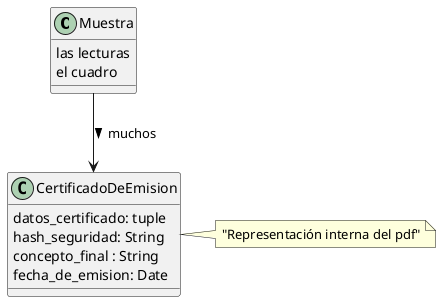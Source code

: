 @startuml
Muestra --> CertificadoDeEmision : > muchos

Muestra : las lecturas
Muestra : el cuadro

CertificadoDeEmision : datos_certificado: tuple
CertificadoDeEmision : hash_seguridad: String
CertificadoDeEmision : concepto_final : String
CertificadoDeEmision : fecha_de_emision: Date

note right of CertificadoDeEmision : "Representación interna del pdf"
@enduml
